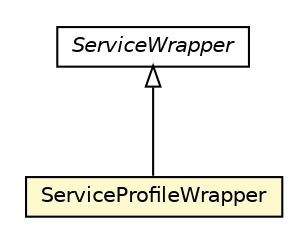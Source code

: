 #!/usr/local/bin/dot
#
# Class diagram 
# Generated by UMLGraph version R5_6-24-gf6e263 (http://www.umlgraph.org/)
#

digraph G {
	edge [fontname="Helvetica",fontsize=10,labelfontname="Helvetica",labelfontsize=10];
	node [fontname="Helvetica",fontsize=10,shape=plaintext];
	nodesep=0.25;
	ranksep=0.5;
	// org.universAAL.middleware.service.impl.ServiceProfileWrapper
	c7445039 [label=<<table title="org.universAAL.middleware.service.impl.ServiceProfileWrapper" border="0" cellborder="1" cellspacing="0" cellpadding="2" port="p" bgcolor="lemonChiffon" href="./ServiceProfileWrapper.html">
		<tr><td><table border="0" cellspacing="0" cellpadding="1">
<tr><td align="center" balign="center"> ServiceProfileWrapper </td></tr>
		</table></td></tr>
		</table>>, URL="./ServiceProfileWrapper.html", fontname="Helvetica", fontcolor="black", fontsize=10.0];
	// org.universAAL.middleware.service.impl.ServiceWrapper
	c7445040 [label=<<table title="org.universAAL.middleware.service.impl.ServiceWrapper" border="0" cellborder="1" cellspacing="0" cellpadding="2" port="p" href="./ServiceWrapper.html">
		<tr><td><table border="0" cellspacing="0" cellpadding="1">
<tr><td align="center" balign="center"><font face="Helvetica-Oblique"> ServiceWrapper </font></td></tr>
		</table></td></tr>
		</table>>, URL="./ServiceWrapper.html", fontname="Helvetica", fontcolor="black", fontsize=10.0];
	//org.universAAL.middleware.service.impl.ServiceProfileWrapper extends org.universAAL.middleware.service.impl.ServiceWrapper
	c7445040:p -> c7445039:p [dir=back,arrowtail=empty];
}

